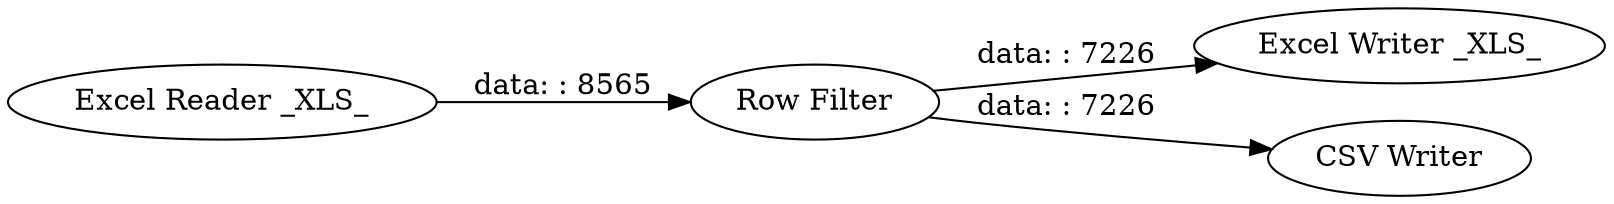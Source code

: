 digraph {
	"-8274125649698068590_20" [label="Excel Reader _XLS_"]
	"-8274125649698068590_16" [label="Excel Writer _XLS_"]
	"-8274125649698068590_17" [label="Row Filter"]
	"-8274125649698068590_14" [label="CSV Writer"]
	"-8274125649698068590_17" -> "-8274125649698068590_14" [label="data: : 7226"]
	"-8274125649698068590_17" -> "-8274125649698068590_16" [label="data: : 7226"]
	"-8274125649698068590_20" -> "-8274125649698068590_17" [label="data: : 8565"]
	rankdir=LR
}

